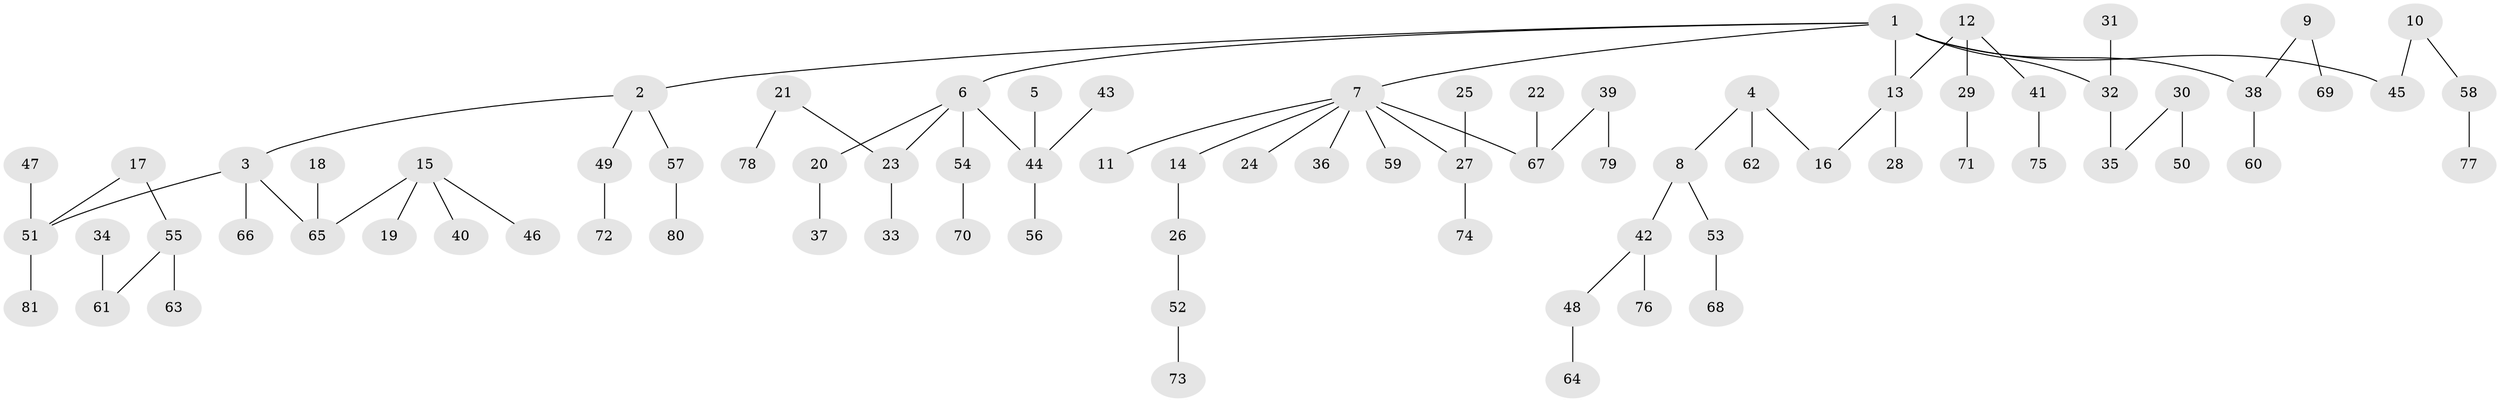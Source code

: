 // original degree distribution, {7: 0.007462686567164179, 6: 0.007462686567164179, 5: 0.029850746268656716, 9: 0.007462686567164179, 4: 0.06716417910447761, 3: 0.11940298507462686, 2: 0.2835820895522388, 1: 0.47761194029850745}
// Generated by graph-tools (version 1.1) at 2025/37/03/04/25 23:37:21]
// undirected, 81 vertices, 80 edges
graph export_dot {
  node [color=gray90,style=filled];
  1;
  2;
  3;
  4;
  5;
  6;
  7;
  8;
  9;
  10;
  11;
  12;
  13;
  14;
  15;
  16;
  17;
  18;
  19;
  20;
  21;
  22;
  23;
  24;
  25;
  26;
  27;
  28;
  29;
  30;
  31;
  32;
  33;
  34;
  35;
  36;
  37;
  38;
  39;
  40;
  41;
  42;
  43;
  44;
  45;
  46;
  47;
  48;
  49;
  50;
  51;
  52;
  53;
  54;
  55;
  56;
  57;
  58;
  59;
  60;
  61;
  62;
  63;
  64;
  65;
  66;
  67;
  68;
  69;
  70;
  71;
  72;
  73;
  74;
  75;
  76;
  77;
  78;
  79;
  80;
  81;
  1 -- 2 [weight=1.0];
  1 -- 6 [weight=1.0];
  1 -- 7 [weight=1.0];
  1 -- 13 [weight=1.0];
  1 -- 32 [weight=1.0];
  1 -- 38 [weight=1.0];
  1 -- 45 [weight=1.0];
  2 -- 3 [weight=1.0];
  2 -- 49 [weight=1.0];
  2 -- 57 [weight=1.0];
  3 -- 51 [weight=1.0];
  3 -- 65 [weight=1.0];
  3 -- 66 [weight=1.0];
  4 -- 8 [weight=1.0];
  4 -- 16 [weight=1.0];
  4 -- 62 [weight=1.0];
  5 -- 44 [weight=1.0];
  6 -- 20 [weight=1.0];
  6 -- 23 [weight=1.0];
  6 -- 44 [weight=1.0];
  6 -- 54 [weight=1.0];
  7 -- 11 [weight=1.0];
  7 -- 14 [weight=1.0];
  7 -- 24 [weight=1.0];
  7 -- 27 [weight=1.0];
  7 -- 36 [weight=1.0];
  7 -- 59 [weight=1.0];
  7 -- 67 [weight=1.0];
  8 -- 42 [weight=1.0];
  8 -- 53 [weight=1.0];
  9 -- 38 [weight=1.0];
  9 -- 69 [weight=1.0];
  10 -- 45 [weight=1.0];
  10 -- 58 [weight=1.0];
  12 -- 13 [weight=1.0];
  12 -- 29 [weight=1.0];
  12 -- 41 [weight=1.0];
  13 -- 16 [weight=1.0];
  13 -- 28 [weight=1.0];
  14 -- 26 [weight=1.0];
  15 -- 19 [weight=1.0];
  15 -- 40 [weight=1.0];
  15 -- 46 [weight=1.0];
  15 -- 65 [weight=1.0];
  17 -- 51 [weight=1.0];
  17 -- 55 [weight=1.0];
  18 -- 65 [weight=1.0];
  20 -- 37 [weight=1.0];
  21 -- 23 [weight=1.0];
  21 -- 78 [weight=1.0];
  22 -- 67 [weight=1.0];
  23 -- 33 [weight=1.0];
  25 -- 27 [weight=1.0];
  26 -- 52 [weight=1.0];
  27 -- 74 [weight=1.0];
  29 -- 71 [weight=1.0];
  30 -- 35 [weight=1.0];
  30 -- 50 [weight=1.0];
  31 -- 32 [weight=1.0];
  32 -- 35 [weight=1.0];
  34 -- 61 [weight=1.0];
  38 -- 60 [weight=1.0];
  39 -- 67 [weight=1.0];
  39 -- 79 [weight=1.0];
  41 -- 75 [weight=1.0];
  42 -- 48 [weight=1.0];
  42 -- 76 [weight=1.0];
  43 -- 44 [weight=1.0];
  44 -- 56 [weight=1.0];
  47 -- 51 [weight=1.0];
  48 -- 64 [weight=1.0];
  49 -- 72 [weight=1.0];
  51 -- 81 [weight=1.0];
  52 -- 73 [weight=1.0];
  53 -- 68 [weight=1.0];
  54 -- 70 [weight=1.0];
  55 -- 61 [weight=1.0];
  55 -- 63 [weight=1.0];
  57 -- 80 [weight=1.0];
  58 -- 77 [weight=1.0];
}
